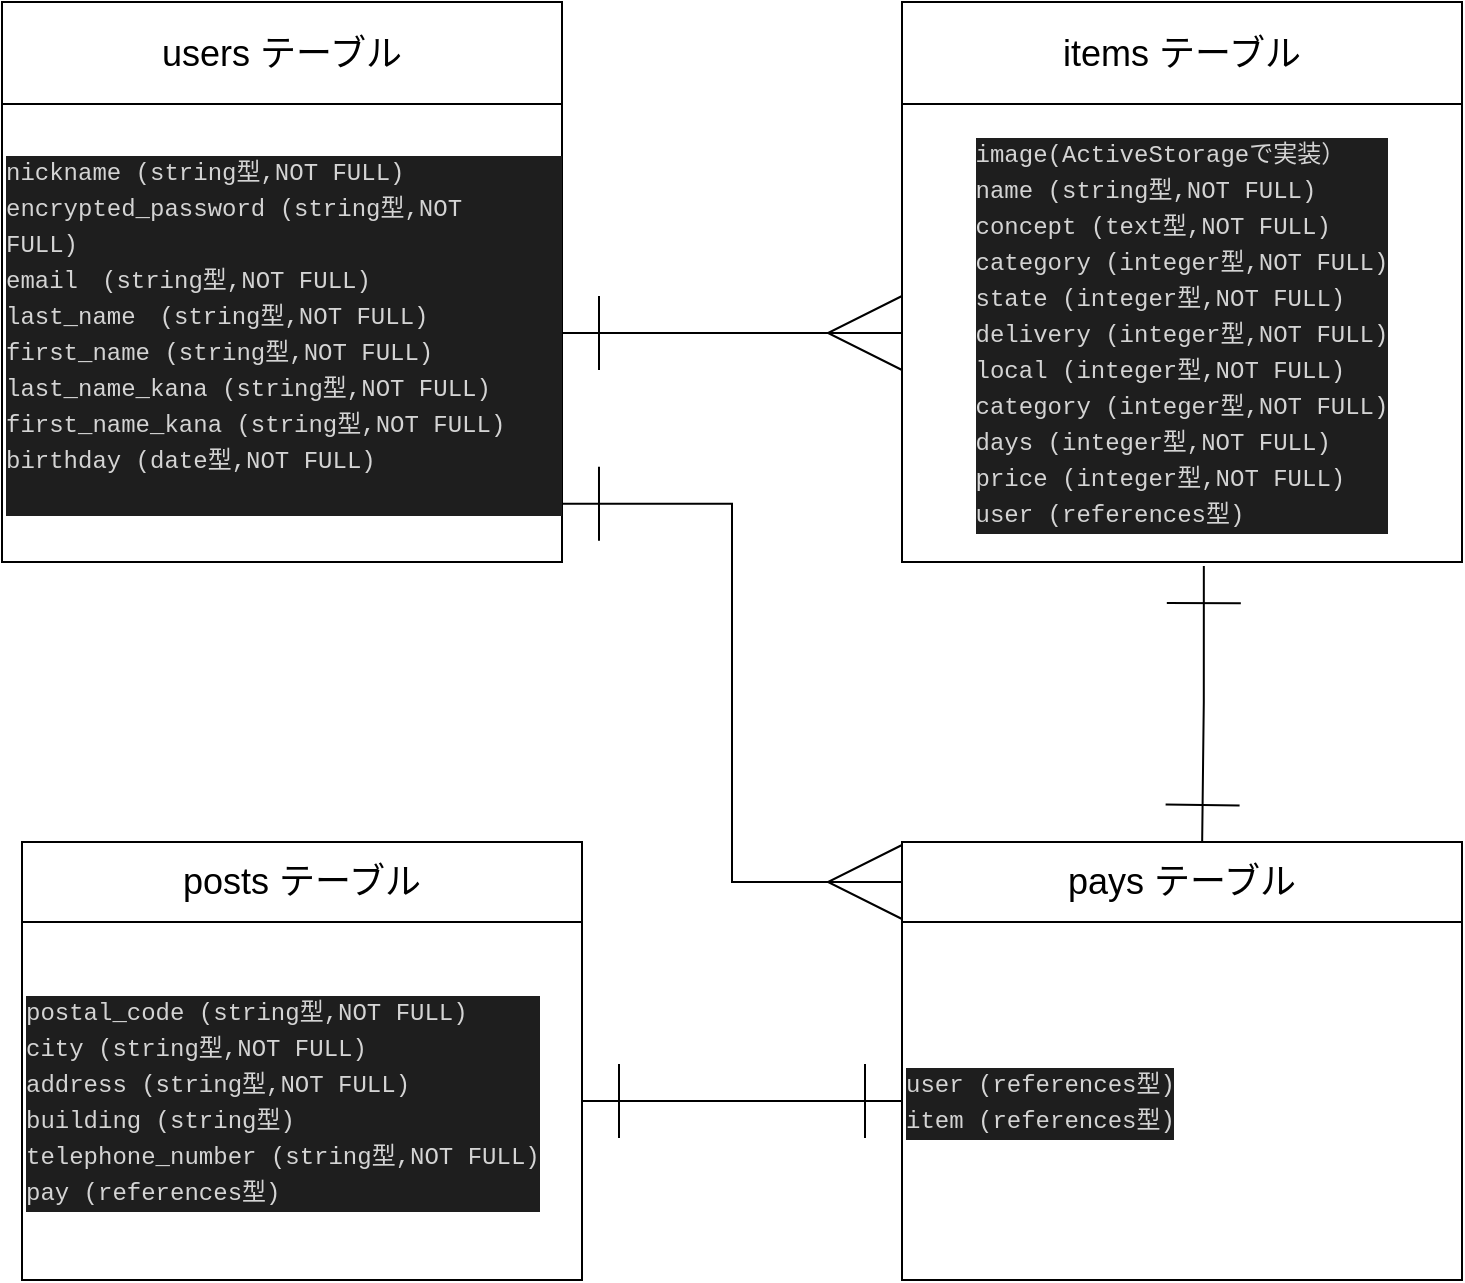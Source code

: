 <mxfile>
    <diagram id="t4SB8xGfmvNPdDlzMrRe" name="ページ1">
        <mxGraphModel dx="931" dy="694" grid="1" gridSize="10" guides="1" tooltips="1" connect="1" arrows="1" fold="1" page="1" pageScale="1" pageWidth="827" pageHeight="1169" math="0" shadow="0">
            <root>
                <mxCell id="0"/>
                <mxCell id="1" parent="0"/>
                <mxCell id="18" value="" style="shape=table;startSize=0;container=1;collapsible=0;childLayout=tableLayout;" parent="1" vertex="1">
                    <mxGeometry x="70" y="60" width="280" height="280" as="geometry"/>
                </mxCell>
                <mxCell id="19" value="" style="shape=partialRectangle;collapsible=0;dropTarget=0;pointerEvents=0;fillColor=none;top=0;left=0;bottom=0;right=0;points=[[0,0.5],[1,0.5]];portConstraint=eastwest;" parent="18" vertex="1">
                    <mxGeometry width="280" height="51" as="geometry"/>
                </mxCell>
                <mxCell id="20" value="&lt;font style=&quot;font-size: 18px&quot;&gt;users テーブル&lt;/font&gt;" style="shape=partialRectangle;html=1;whiteSpace=wrap;connectable=0;overflow=hidden;fillColor=none;top=0;left=0;bottom=0;right=0;" parent="19" vertex="1">
                    <mxGeometry width="280" height="51" as="geometry"/>
                </mxCell>
                <mxCell id="21" value="" style="shape=partialRectangle;collapsible=0;dropTarget=0;pointerEvents=0;fillColor=none;top=0;left=0;bottom=0;right=0;points=[[0,0.5],[1,0.5]];portConstraint=eastwest;" parent="18" vertex="1">
                    <mxGeometry y="51" width="280" height="229" as="geometry"/>
                </mxCell>
                <mxCell id="22" value="&lt;div style=&quot;color: rgb(212 , 212 , 212) ; background-color: rgb(30 , 30 , 30) ; font-family: &amp;#34;menlo&amp;#34; , &amp;#34;monaco&amp;#34; , &amp;#34;courier new&amp;#34; , monospace ; line-height: 18px&quot;&gt;&lt;div&gt;nickname (string型,NOT FULL)&lt;/div&gt;&lt;div&gt;encrypted_password (string型,NOT FULL)&amp;nbsp;&lt;/div&gt;&lt;div&gt;email　(string型,NOT FULL)&amp;nbsp;&lt;/div&gt;&lt;div&gt;last_name　(string型,NOT FULL)&lt;/div&gt;&lt;div&gt;first_name (string型,NOT FULL)&lt;/div&gt;&lt;div&gt;last_name_kana (string型,NOT FULL)&lt;/div&gt;&lt;div&gt;first_name_kana (string型,NOT FULL)&lt;/div&gt;&lt;div&gt;birthday (&lt;span style=&quot;font-family: &amp;#34;menlo&amp;#34; , &amp;#34;monaco&amp;#34; , &amp;#34;courier new&amp;#34; , monospace&quot;&gt;date&lt;/span&gt;型,NOT FULL)&lt;br&gt;&lt;/div&gt;&lt;br&gt;&lt;/div&gt;" style="shape=partialRectangle;html=1;whiteSpace=wrap;connectable=0;overflow=hidden;fillColor=none;top=0;left=0;bottom=0;right=0;align=left;" parent="21" vertex="1">
                    <mxGeometry width="280" height="229" as="geometry"/>
                </mxCell>
                <mxCell id="23" value="" style="shape=table;startSize=0;container=1;collapsible=0;childLayout=tableLayout;align=left;" parent="1" vertex="1">
                    <mxGeometry x="520" y="60" width="280" height="280" as="geometry"/>
                </mxCell>
                <mxCell id="24" value="" style="shape=partialRectangle;collapsible=0;dropTarget=0;pointerEvents=0;fillColor=none;top=0;left=0;bottom=0;right=0;points=[[0,0.5],[1,0.5]];portConstraint=eastwest;" parent="23" vertex="1">
                    <mxGeometry width="280" height="51" as="geometry"/>
                </mxCell>
                <mxCell id="25" value="&lt;font style=&quot;font-size: 18px&quot;&gt;items テーブル&lt;/font&gt;" style="shape=partialRectangle;html=1;whiteSpace=wrap;connectable=0;overflow=hidden;fillColor=none;top=0;left=0;bottom=0;right=0;" parent="24" vertex="1">
                    <mxGeometry width="280" height="51" as="geometry"/>
                </mxCell>
                <mxCell id="26" value="" style="shape=partialRectangle;collapsible=0;dropTarget=0;pointerEvents=0;fillColor=none;top=0;left=0;bottom=0;right=0;points=[[0,0.5],[1,0.5]];portConstraint=eastwest;" parent="23" vertex="1">
                    <mxGeometry y="51" width="280" height="229" as="geometry"/>
                </mxCell>
                <mxCell id="27" value="&lt;div style=&quot;color: rgb(212 , 212 , 212) ; background-color: rgb(30 , 30 , 30) ; font-family: &amp;#34;menlo&amp;#34; , &amp;#34;monaco&amp;#34; , &amp;#34;courier new&amp;#34; , monospace ; line-height: 18px&quot;&gt;&lt;div style=&quot;font-family: &amp;#34;menlo&amp;#34; , &amp;#34;monaco&amp;#34; , &amp;#34;courier new&amp;#34; , monospace ; line-height: 18px&quot;&gt;&lt;div style=&quot;font-family: &amp;#34;menlo&amp;#34; , &amp;#34;monaco&amp;#34; , &amp;#34;courier new&amp;#34; , monospace ; line-height: 18px&quot;&gt;&lt;div style=&quot;text-align: left&quot;&gt;image(ActiveStorageで実装）&lt;/div&gt;&lt;div style=&quot;text-align: left&quot;&gt;name (string型,NOT FULL)&lt;/div&gt;&lt;div style=&quot;text-align: left&quot;&gt;concept (text型,NOT FULL)&lt;/div&gt;&lt;div style=&quot;text-align: left&quot;&gt;category (integer型,NOT FULL)&lt;/div&gt;&lt;div style=&quot;text-align: left&quot;&gt;state (integer型,NOT FULL)&lt;/div&gt;&lt;div style=&quot;text-align: left&quot;&gt;delivery (integer型,NOT FULL)&lt;/div&gt;&lt;div style=&quot;text-align: left&quot;&gt;local (integer型,NOT FULL)&lt;/div&gt;&lt;div style=&quot;text-align: left&quot;&gt;category (integer型,NOT FULL)&lt;/div&gt;&lt;div style=&quot;text-align: left&quot;&gt;days (integer型,NOT FULL)&lt;/div&gt;&lt;div style=&quot;text-align: left&quot;&gt;price (integer型,NOT FULL)&lt;/div&gt;&lt;div style=&quot;text-align: left&quot;&gt;user (references型)&lt;br&gt;&lt;/div&gt;&lt;/div&gt;&lt;/div&gt;&lt;/div&gt;" style="shape=partialRectangle;html=1;whiteSpace=wrap;connectable=0;overflow=hidden;fillColor=none;top=0;left=0;bottom=0;right=0;" parent="26" vertex="1">
                    <mxGeometry width="280" height="229" as="geometry"/>
                </mxCell>
                <mxCell id="28" value="" style="shape=table;startSize=0;container=1;collapsible=0;childLayout=tableLayout;" parent="1" vertex="1">
                    <mxGeometry x="520" y="480" width="280" height="219" as="geometry"/>
                </mxCell>
                <mxCell id="29" value="" style="shape=partialRectangle;collapsible=0;dropTarget=0;pointerEvents=0;fillColor=none;top=0;left=0;bottom=0;right=0;points=[[0,0.5],[1,0.5]];portConstraint=eastwest;" parent="28" vertex="1">
                    <mxGeometry width="280" height="40" as="geometry"/>
                </mxCell>
                <mxCell id="30" value="&lt;font style=&quot;font-size: 18px&quot;&gt;pays テーブル&lt;/font&gt;" style="shape=partialRectangle;html=1;whiteSpace=wrap;connectable=0;overflow=hidden;fillColor=none;top=0;left=0;bottom=0;right=0;" parent="29" vertex="1">
                    <mxGeometry width="280" height="40" as="geometry"/>
                </mxCell>
                <mxCell id="31" value="" style="shape=partialRectangle;collapsible=0;dropTarget=0;pointerEvents=0;fillColor=none;top=0;left=0;bottom=0;right=0;points=[[0,0.5],[1,0.5]];portConstraint=eastwest;" parent="28" vertex="1">
                    <mxGeometry y="40" width="280" height="179" as="geometry"/>
                </mxCell>
                <mxCell id="32" value="&lt;div style=&quot;color: rgb(212 , 212 , 212) ; background-color: rgb(30 , 30 , 30) ; font-family: &amp;#34;menlo&amp;#34; , &amp;#34;monaco&amp;#34; , &amp;#34;courier new&amp;#34; , monospace ; line-height: 18px&quot;&gt;&lt;div style=&quot;font-family: &amp;#34;menlo&amp;#34; , &amp;#34;monaco&amp;#34; , &amp;#34;courier new&amp;#34; , monospace ; line-height: 18px&quot;&gt;&lt;div&gt;user (references型)&lt;br&gt;&lt;/div&gt;&lt;div&gt;item (references型)&lt;/div&gt;&lt;/div&gt;&lt;/div&gt;" style="shape=partialRectangle;html=1;whiteSpace=wrap;connectable=0;overflow=hidden;fillColor=none;top=0;left=0;bottom=0;right=0;align=left;" parent="31" vertex="1">
                    <mxGeometry width="280" height="179" as="geometry"/>
                </mxCell>
                <mxCell id="33" value="" style="shape=table;startSize=0;container=1;collapsible=0;childLayout=tableLayout;" parent="1" vertex="1">
                    <mxGeometry x="80" y="480" width="280" height="219" as="geometry"/>
                </mxCell>
                <mxCell id="34" value="" style="shape=partialRectangle;collapsible=0;dropTarget=0;pointerEvents=0;fillColor=none;top=0;left=0;bottom=0;right=0;points=[[0,0.5],[1,0.5]];portConstraint=eastwest;" parent="33" vertex="1">
                    <mxGeometry width="280" height="40" as="geometry"/>
                </mxCell>
                <mxCell id="35" value="&lt;font style=&quot;font-size: 18px&quot;&gt;posts テーブル&lt;/font&gt;" style="shape=partialRectangle;html=1;whiteSpace=wrap;connectable=0;overflow=hidden;fillColor=none;top=0;left=0;bottom=0;right=0;" parent="34" vertex="1">
                    <mxGeometry width="280" height="40" as="geometry"/>
                </mxCell>
                <mxCell id="36" value="" style="shape=partialRectangle;collapsible=0;dropTarget=0;pointerEvents=0;fillColor=none;top=0;left=0;bottom=0;right=0;points=[[0,0.5],[1,0.5]];portConstraint=eastwest;" parent="33" vertex="1">
                    <mxGeometry y="40" width="280" height="179" as="geometry"/>
                </mxCell>
                <mxCell id="37" value="&lt;div style=&quot;color: rgb(212 , 212 , 212) ; background-color: rgb(30 , 30 , 30) ; font-family: &amp;#34;menlo&amp;#34; , &amp;#34;monaco&amp;#34; , &amp;#34;courier new&amp;#34; , monospace ; line-height: 18px&quot;&gt;&lt;div&gt;postal_code (string型,NOT FULL)&lt;/div&gt;&lt;div&gt;city (string型,NOT FULL)&lt;/div&gt;&lt;div&gt;address (string型,NOT FULL)&lt;/div&gt;&lt;div&gt;building (string型)&lt;/div&gt;&lt;div&gt;telephone_number (string型,NOT FULL)&lt;/div&gt;&lt;div&gt;pay (references型)&lt;/div&gt;&lt;/div&gt;" style="shape=partialRectangle;html=1;whiteSpace=wrap;connectable=0;overflow=hidden;fillColor=none;top=0;left=0;bottom=0;right=0;align=left;" parent="36" vertex="1">
                    <mxGeometry width="280" height="179" as="geometry"/>
                </mxCell>
                <mxCell id="40" style="edgeStyle=orthogonalEdgeStyle;rounded=0;orthogonalLoop=1;jettySize=auto;html=1;exitX=1;exitY=0.5;exitDx=0;exitDy=0;entryX=0;entryY=0.5;entryDx=0;entryDy=0;endArrow=ERmany;endFill=0;align=left;horizontal=1;startArrow=ERone;startFill=0;strokeWidth=1;endSize=35;startSize=35;" parent="1" source="21" target="26" edge="1">
                    <mxGeometry relative="1" as="geometry"/>
                </mxCell>
                <mxCell id="43" style="edgeStyle=orthogonalEdgeStyle;rounded=0;orthogonalLoop=1;jettySize=auto;html=1;exitX=0.539;exitY=1.009;exitDx=0;exitDy=0;entryX=0.536;entryY=0;entryDx=0;entryDy=0;endArrow=ERone;endFill=0;align=left;horizontal=1;startArrow=ERone;startFill=0;strokeWidth=1;endSize=35;startSize=35;entryPerimeter=0;exitPerimeter=0;" parent="1" source="26" target="29" edge="1">
                    <mxGeometry relative="1" as="geometry">
                        <mxPoint x="649.98" y="310.016" as="sourcePoint"/>
                        <mxPoint x="649.9" y="449.1" as="targetPoint"/>
                        <Array as="points">
                            <mxPoint x="671" y="410"/>
                        </Array>
                    </mxGeometry>
                </mxCell>
                <mxCell id="44" style="edgeStyle=orthogonalEdgeStyle;rounded=0;orthogonalLoop=1;jettySize=auto;html=1;exitX=1;exitY=0.5;exitDx=0;exitDy=0;entryX=0;entryY=0.5;entryDx=0;entryDy=0;endArrow=ERone;endFill=0;align=left;horizontal=1;startArrow=ERone;startFill=0;strokeWidth=1;endSize=35;startSize=35;" parent="1" source="36" target="31" edge="1">
                    <mxGeometry relative="1" as="geometry">
                        <mxPoint x="680.92" y="352.061" as="sourcePoint"/>
                        <mxPoint x="680.08" y="490" as="targetPoint"/>
                        <Array as="points">
                            <mxPoint x="480" y="610"/>
                            <mxPoint x="480" y="610"/>
                        </Array>
                    </mxGeometry>
                </mxCell>
                <mxCell id="45" style="edgeStyle=orthogonalEdgeStyle;rounded=0;orthogonalLoop=1;jettySize=auto;html=1;exitX=1;exitY=0.873;exitDx=0;exitDy=0;endArrow=ERmany;endFill=0;align=left;horizontal=1;startArrow=ERone;startFill=0;strokeWidth=1;endSize=35;startSize=35;exitPerimeter=0;" parent="1" source="21" target="29" edge="1">
                    <mxGeometry relative="1" as="geometry">
                        <mxPoint x="360" y="400" as="sourcePoint"/>
                        <mxPoint x="530" y="400" as="targetPoint"/>
                    </mxGeometry>
                </mxCell>
            </root>
        </mxGraphModel>
    </diagram>
</mxfile>